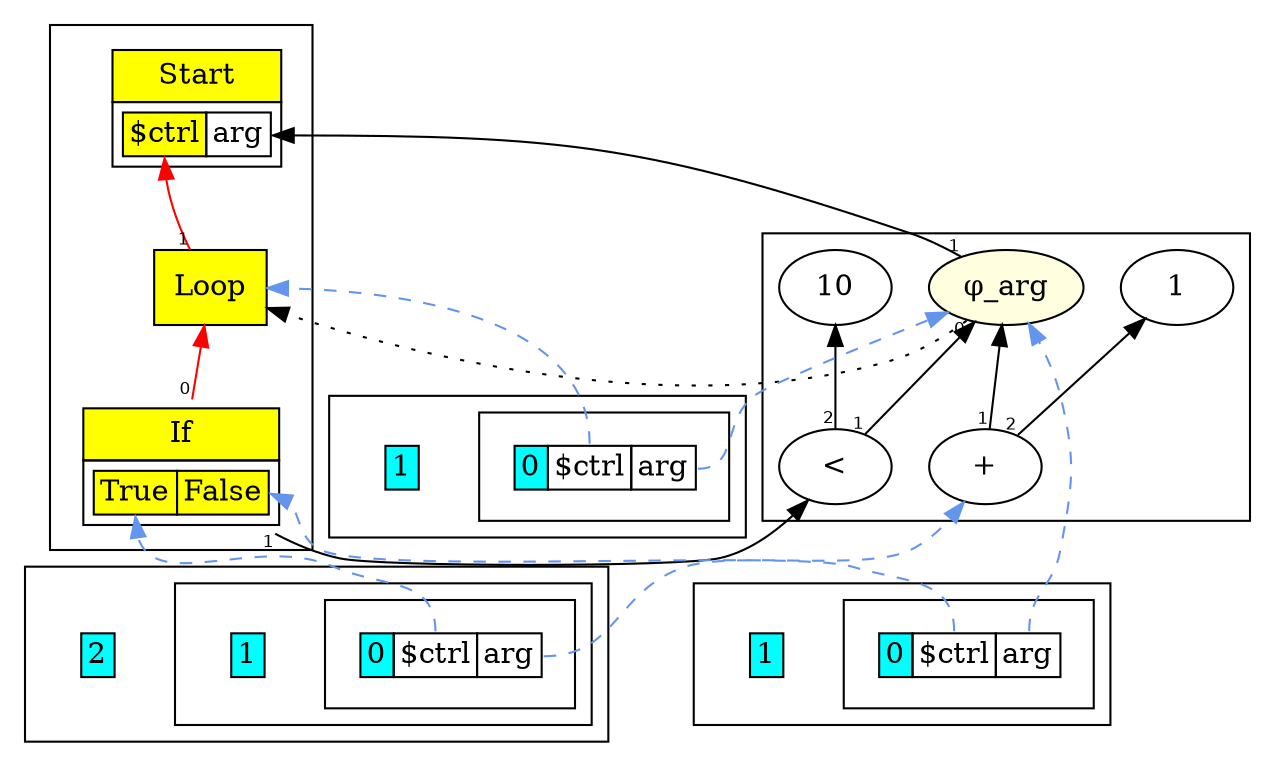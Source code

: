 digraph chapter07 {
/*
while(arg < 10) {
    arg = arg + 1;
    #showGraph;
}
return arg;

*/
	rankdir=BT;
	ordering="in";
	concentrate="true";
	compound="true";
	subgraph cluster_Controls {
		Start2 [ shape=plaintext label=<
			<TABLE BORDER="0" CELLBORDER="1" CELLSPACING="0" CELLPADDING="4">
			<TR><TD BGCOLOR="yellow">Start</TD></TR>
			<TR><TD>
				<TABLE BORDER="0" CELLBORDER="1" CELLSPACING="0">
				<TR><TD PORT="p0" BGCOLOR="yellow">$ctrl</TD><TD PORT="p1">arg</TD></TR>
				</TABLE>
			</TD></TR>
			</TABLE>>
		];
		Loop6 [ shape=box style=filled fillcolor=yellow label="Loop" ];
		If11 [ shape=plaintext label=<
			<TABLE BORDER="0" CELLBORDER="1" CELLSPACING="0" CELLPADDING="4">
			<TR><TD BGCOLOR="yellow">If</TD></TR>
			<TR><TD>
				<TABLE BORDER="0" CELLBORDER="1" CELLSPACING="0">
				<TR><TD PORT="p0" BGCOLOR="yellow">True</TD><TD PORT="p1" BGCOLOR="yellow">False</TD></TR>
				</TABLE>
			</TD></TR>
			</TABLE>>
		];
	}
	subgraph cluster_Nodes {
		Phi_arg8 [ style=filled fillcolor=lightyellow label="&phi;_arg" ];
		Con_9 [ label="10" ];
		LT10 [ label="<" ];
		Con_15 [ label="1" ];
		Add16 [ label="+" ];
	}
	node [shape=plaintext];
	subgraph cluster_Scope7_1 {
		Scope7_1 [label=<
			<TABLE BORDER="0" CELLBORDER="1" CELLSPACING="0">
			<TR><TD BGCOLOR="cyan">2</TD></TR>
			</TABLE>>];
	subgraph cluster_Scope7_2 {
		Scope7_2 [label=<
			<TABLE BORDER="0" CELLBORDER="1" CELLSPACING="0">
			<TR><TD BGCOLOR="cyan">1</TD></TR>
			</TABLE>>];
	subgraph cluster_Scope7_3 {
		Scope7_3 [label=<
			<TABLE BORDER="0" CELLBORDER="1" CELLSPACING="0">
			<TR><TD BGCOLOR="cyan">0</TD><TD PORT="Scope7_3_$ctrl">$ctrl</TD><TD PORT="Scope7_3_arg">arg</TD></TR>
			</TABLE>>];
	}
	}
	}
	node [shape=plaintext];
	subgraph cluster_Scope1_1 {
		Scope1_1 [label=<
			<TABLE BORDER="0" CELLBORDER="1" CELLSPACING="0">
			<TR><TD BGCOLOR="cyan">1</TD></TR>
			</TABLE>>];
	subgraph cluster_Scope1_2 {
		Scope1_2 [label=<
			<TABLE BORDER="0" CELLBORDER="1" CELLSPACING="0">
			<TR><TD BGCOLOR="cyan">0</TD><TD PORT="Scope1_2_$ctrl">$ctrl</TD><TD PORT="Scope1_2_arg">arg</TD></TR>
			</TABLE>>];
	}
	}
	node [shape=plaintext];
	subgraph cluster_Scope14_1 {
		Scope14_1 [label=<
			<TABLE BORDER="0" CELLBORDER="1" CELLSPACING="0">
			<TR><TD BGCOLOR="cyan">1</TD></TR>
			</TABLE>>];
	subgraph cluster_Scope14_2 {
		Scope14_2 [label=<
			<TABLE BORDER="0" CELLBORDER="1" CELLSPACING="0">
			<TR><TD BGCOLOR="cyan">0</TD><TD PORT="Scope14_2_$ctrl">$ctrl</TD><TD PORT="Scope14_2_arg">arg</TD></TR>
			</TABLE>>];
	}
	}
	edge [ fontname=Helvetica, fontsize=8 ];
	Loop6 -> Start2:p0[taillabel=1 color=red];
	Phi_arg8 -> Loop6 [style=dotted taillabel=0];
	Phi_arg8 -> Start2:p1[taillabel=1];
	LT10 -> Phi_arg8[taillabel=1];
	LT10 -> Con_9[taillabel=2];
	If11 -> Loop6[taillabel=0 color=red];
	If11 -> LT10[taillabel=1];
	Add16 -> Phi_arg8[taillabel=1];
	Add16 -> Con_15[taillabel=2];
	edge [style=dashed color=cornflowerblue];
	Scope7_3:"Scope7_3_$ctrl" -> If11:p0;
	Scope7_3:"Scope7_3_arg" -> Add16;
	edge [style=dashed color=cornflowerblue];
	Scope1_2:"Scope1_2_$ctrl" -> Loop6;
	Scope1_2:"Scope1_2_arg" -> Phi_arg8;
	edge [style=dashed color=cornflowerblue];
	Scope14_2:"Scope14_2_$ctrl" -> If11:p1;
	Scope14_2:"Scope14_2_arg" -> Phi_arg8;
}
